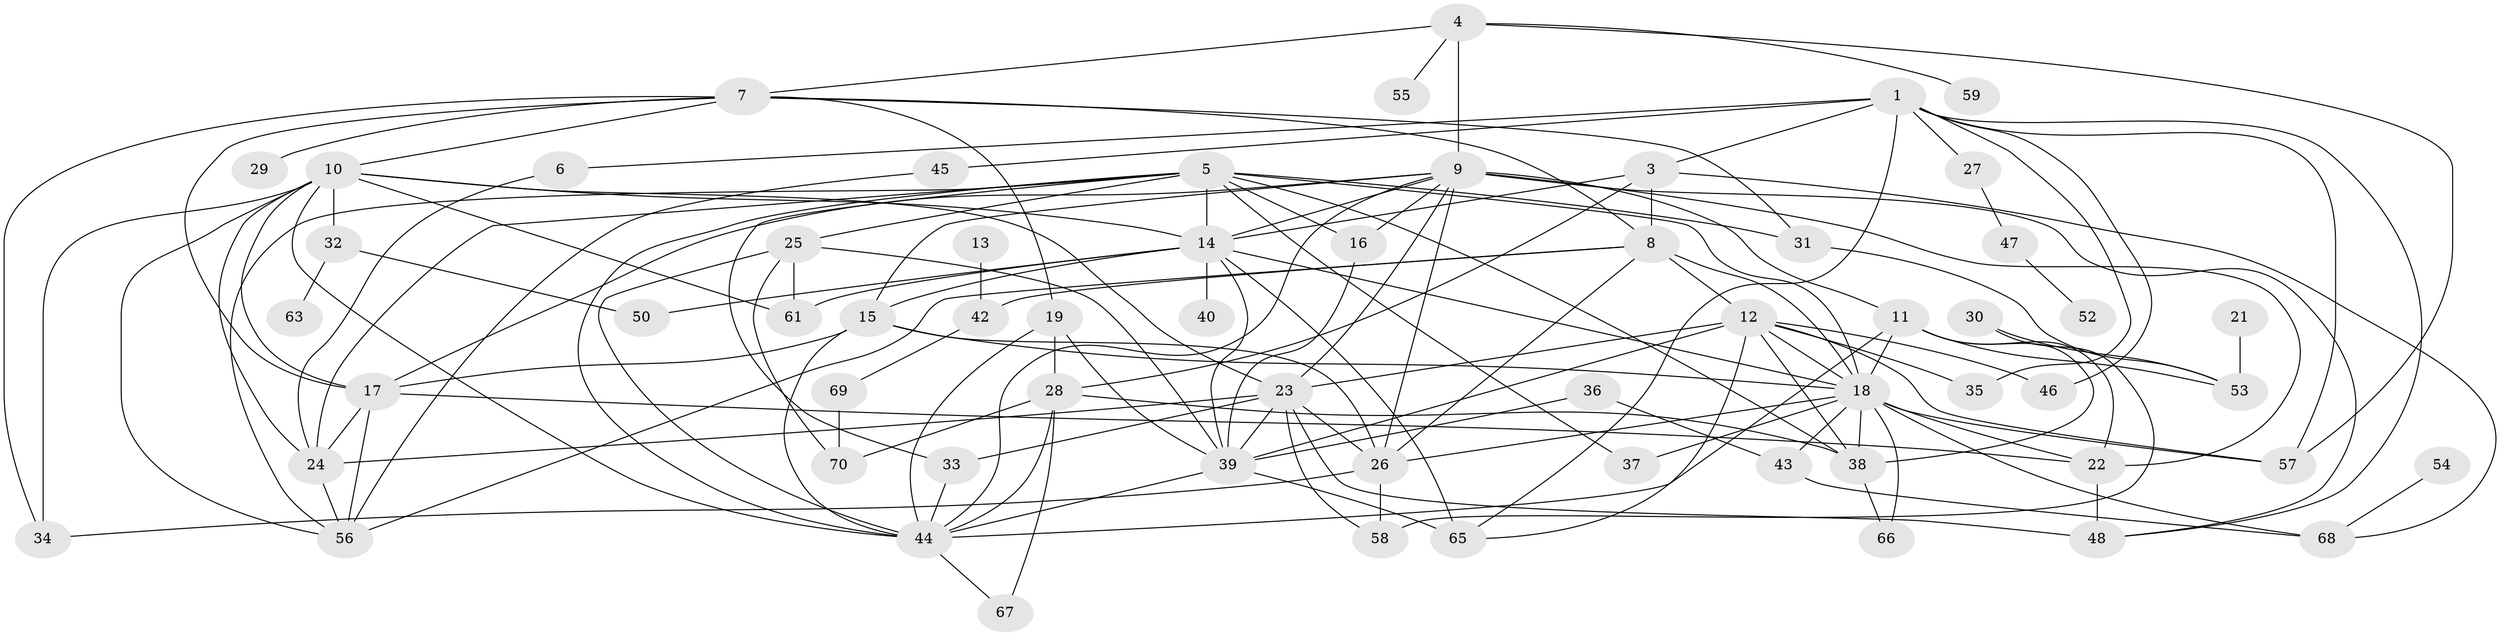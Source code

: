 // original degree distribution, {4: 0.1276595744680851, 0: 0.06382978723404255, 2: 0.2198581560283688, 6: 0.05673758865248227, 3: 0.2127659574468085, 5: 0.1276595744680851, 1: 0.14184397163120568, 7: 0.0425531914893617, 8: 0.0070921985815602835}
// Generated by graph-tools (version 1.1) at 2025/33/03/09/25 02:33:39]
// undirected, 62 vertices, 139 edges
graph export_dot {
graph [start="1"]
  node [color=gray90,style=filled];
  1;
  3;
  4;
  5;
  6;
  7;
  8;
  9;
  10;
  11;
  12;
  13;
  14;
  15;
  16;
  17;
  18;
  19;
  21;
  22;
  23;
  24;
  25;
  26;
  27;
  28;
  29;
  30;
  31;
  32;
  33;
  34;
  35;
  36;
  37;
  38;
  39;
  40;
  42;
  43;
  44;
  45;
  46;
  47;
  48;
  50;
  52;
  53;
  54;
  55;
  56;
  57;
  58;
  59;
  61;
  63;
  65;
  66;
  67;
  68;
  69;
  70;
  1 -- 3 [weight=1.0];
  1 -- 6 [weight=1.0];
  1 -- 27 [weight=1.0];
  1 -- 35 [weight=1.0];
  1 -- 45 [weight=1.0];
  1 -- 46 [weight=1.0];
  1 -- 48 [weight=1.0];
  1 -- 57 [weight=1.0];
  1 -- 65 [weight=1.0];
  3 -- 8 [weight=1.0];
  3 -- 14 [weight=1.0];
  3 -- 28 [weight=1.0];
  3 -- 68 [weight=1.0];
  4 -- 7 [weight=1.0];
  4 -- 9 [weight=2.0];
  4 -- 55 [weight=1.0];
  4 -- 57 [weight=1.0];
  4 -- 59 [weight=1.0];
  5 -- 14 [weight=1.0];
  5 -- 16 [weight=1.0];
  5 -- 18 [weight=1.0];
  5 -- 24 [weight=1.0];
  5 -- 25 [weight=1.0];
  5 -- 31 [weight=1.0];
  5 -- 33 [weight=1.0];
  5 -- 37 [weight=1.0];
  5 -- 38 [weight=1.0];
  5 -- 44 [weight=2.0];
  5 -- 56 [weight=1.0];
  6 -- 24 [weight=1.0];
  7 -- 8 [weight=1.0];
  7 -- 10 [weight=1.0];
  7 -- 17 [weight=1.0];
  7 -- 19 [weight=1.0];
  7 -- 29 [weight=1.0];
  7 -- 31 [weight=1.0];
  7 -- 34 [weight=1.0];
  8 -- 12 [weight=1.0];
  8 -- 18 [weight=1.0];
  8 -- 26 [weight=1.0];
  8 -- 42 [weight=1.0];
  8 -- 56 [weight=1.0];
  9 -- 11 [weight=1.0];
  9 -- 14 [weight=1.0];
  9 -- 15 [weight=1.0];
  9 -- 16 [weight=1.0];
  9 -- 17 [weight=1.0];
  9 -- 22 [weight=1.0];
  9 -- 23 [weight=1.0];
  9 -- 26 [weight=1.0];
  9 -- 44 [weight=1.0];
  9 -- 48 [weight=1.0];
  10 -- 14 [weight=1.0];
  10 -- 17 [weight=1.0];
  10 -- 23 [weight=1.0];
  10 -- 24 [weight=1.0];
  10 -- 32 [weight=1.0];
  10 -- 34 [weight=1.0];
  10 -- 44 [weight=1.0];
  10 -- 56 [weight=1.0];
  10 -- 61 [weight=1.0];
  11 -- 18 [weight=1.0];
  11 -- 22 [weight=1.0];
  11 -- 38 [weight=1.0];
  11 -- 44 [weight=1.0];
  11 -- 53 [weight=1.0];
  12 -- 18 [weight=1.0];
  12 -- 23 [weight=1.0];
  12 -- 35 [weight=1.0];
  12 -- 38 [weight=1.0];
  12 -- 39 [weight=1.0];
  12 -- 46 [weight=1.0];
  12 -- 57 [weight=1.0];
  12 -- 65 [weight=1.0];
  13 -- 42 [weight=1.0];
  14 -- 15 [weight=1.0];
  14 -- 18 [weight=2.0];
  14 -- 39 [weight=1.0];
  14 -- 40 [weight=3.0];
  14 -- 50 [weight=1.0];
  14 -- 61 [weight=2.0];
  14 -- 65 [weight=1.0];
  15 -- 17 [weight=1.0];
  15 -- 18 [weight=1.0];
  15 -- 26 [weight=1.0];
  15 -- 44 [weight=1.0];
  16 -- 39 [weight=1.0];
  17 -- 22 [weight=1.0];
  17 -- 24 [weight=1.0];
  17 -- 56 [weight=1.0];
  18 -- 22 [weight=1.0];
  18 -- 26 [weight=1.0];
  18 -- 37 [weight=1.0];
  18 -- 38 [weight=1.0];
  18 -- 43 [weight=1.0];
  18 -- 57 [weight=1.0];
  18 -- 66 [weight=1.0];
  18 -- 68 [weight=1.0];
  19 -- 28 [weight=1.0];
  19 -- 39 [weight=1.0];
  19 -- 44 [weight=1.0];
  21 -- 53 [weight=1.0];
  22 -- 48 [weight=1.0];
  23 -- 24 [weight=1.0];
  23 -- 26 [weight=1.0];
  23 -- 33 [weight=4.0];
  23 -- 39 [weight=1.0];
  23 -- 48 [weight=2.0];
  23 -- 58 [weight=1.0];
  24 -- 56 [weight=1.0];
  25 -- 39 [weight=1.0];
  25 -- 44 [weight=1.0];
  25 -- 61 [weight=1.0];
  25 -- 70 [weight=1.0];
  26 -- 34 [weight=1.0];
  26 -- 58 [weight=1.0];
  27 -- 47 [weight=1.0];
  28 -- 38 [weight=1.0];
  28 -- 44 [weight=1.0];
  28 -- 67 [weight=1.0];
  28 -- 70 [weight=1.0];
  30 -- 53 [weight=1.0];
  30 -- 58 [weight=1.0];
  31 -- 53 [weight=1.0];
  32 -- 50 [weight=1.0];
  32 -- 63 [weight=1.0];
  33 -- 44 [weight=1.0];
  36 -- 39 [weight=1.0];
  36 -- 43 [weight=1.0];
  38 -- 66 [weight=1.0];
  39 -- 44 [weight=1.0];
  39 -- 65 [weight=2.0];
  42 -- 69 [weight=1.0];
  43 -- 68 [weight=1.0];
  44 -- 67 [weight=1.0];
  45 -- 56 [weight=1.0];
  47 -- 52 [weight=1.0];
  54 -- 68 [weight=1.0];
  69 -- 70 [weight=1.0];
}
